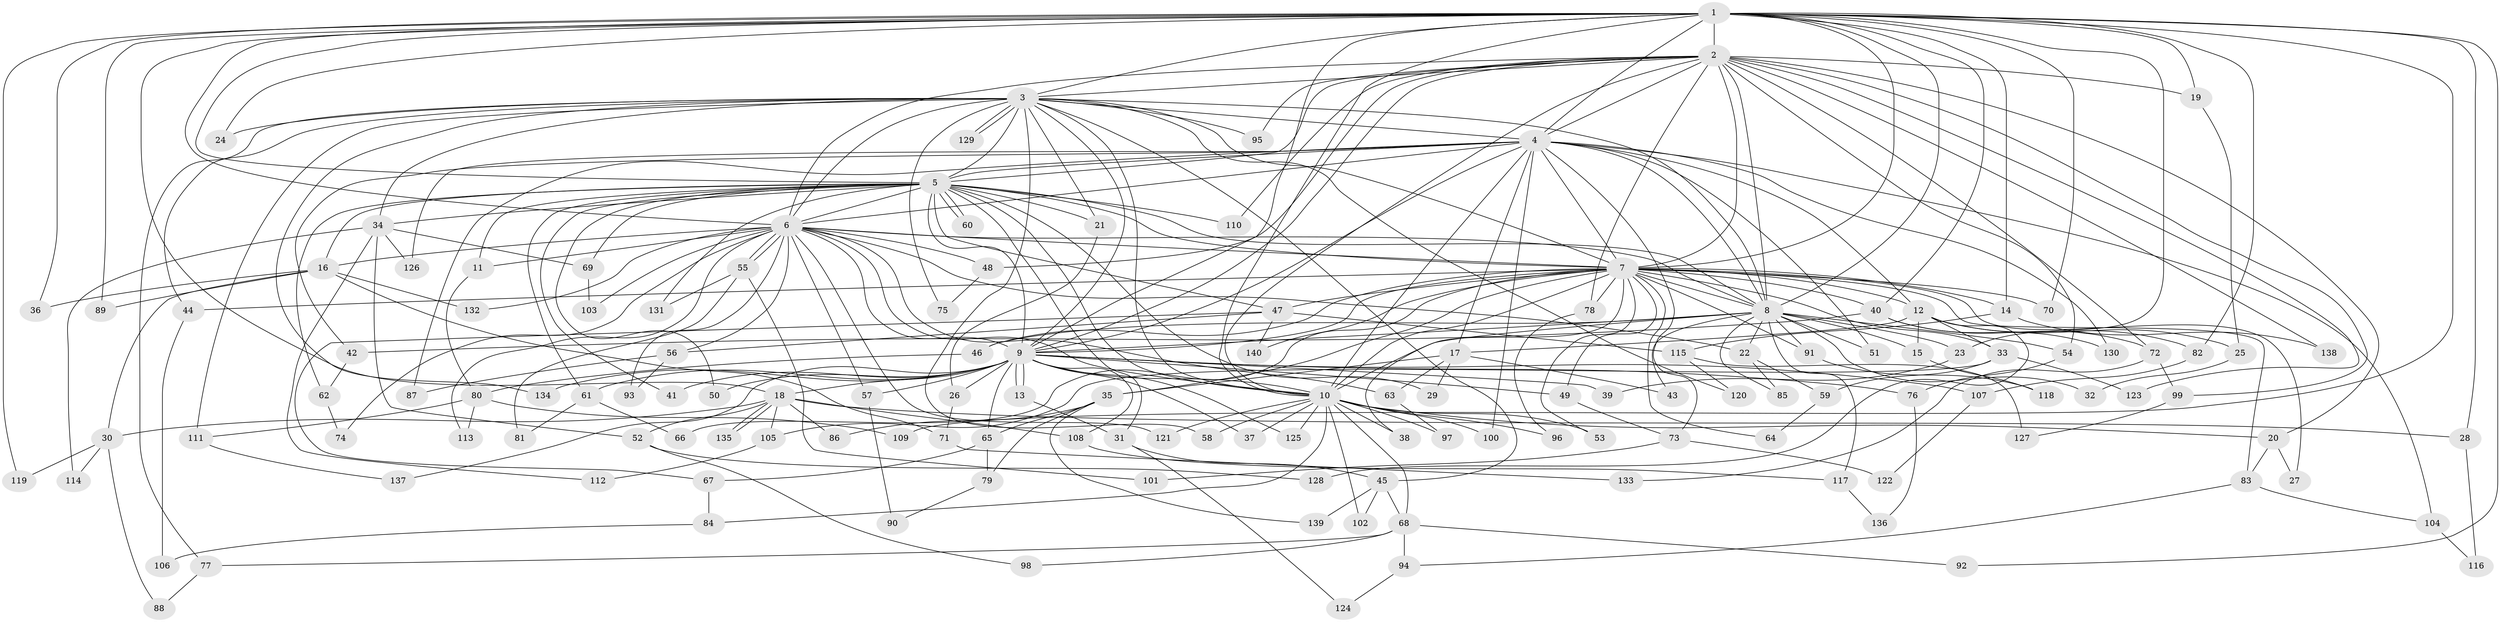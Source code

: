// coarse degree distribution, {32: 0.018867924528301886, 16: 0.018867924528301886, 28: 0.009433962264150943, 24: 0.009433962264150943, 25: 0.009433962264150943, 3: 0.29245283018867924, 11: 0.009433962264150943, 4: 0.09433962264150944, 7: 0.009433962264150943, 8: 0.009433962264150943, 1: 0.03773584905660377, 2: 0.3867924528301887, 5: 0.0660377358490566, 6: 0.018867924528301886, 9: 0.009433962264150943}
// Generated by graph-tools (version 1.1) at 2025/41/03/06/25 10:41:35]
// undirected, 140 vertices, 305 edges
graph export_dot {
graph [start="1"]
  node [color=gray90,style=filled];
  1;
  2;
  3;
  4;
  5;
  6;
  7;
  8;
  9;
  10;
  11;
  12;
  13;
  14;
  15;
  16;
  17;
  18;
  19;
  20;
  21;
  22;
  23;
  24;
  25;
  26;
  27;
  28;
  29;
  30;
  31;
  32;
  33;
  34;
  35;
  36;
  37;
  38;
  39;
  40;
  41;
  42;
  43;
  44;
  45;
  46;
  47;
  48;
  49;
  50;
  51;
  52;
  53;
  54;
  55;
  56;
  57;
  58;
  59;
  60;
  61;
  62;
  63;
  64;
  65;
  66;
  67;
  68;
  69;
  70;
  71;
  72;
  73;
  74;
  75;
  76;
  77;
  78;
  79;
  80;
  81;
  82;
  83;
  84;
  85;
  86;
  87;
  88;
  89;
  90;
  91;
  92;
  93;
  94;
  95;
  96;
  97;
  98;
  99;
  100;
  101;
  102;
  103;
  104;
  105;
  106;
  107;
  108;
  109;
  110;
  111;
  112;
  113;
  114;
  115;
  116;
  117;
  118;
  119;
  120;
  121;
  122;
  123;
  124;
  125;
  126;
  127;
  128;
  129;
  130;
  131;
  132;
  133;
  134;
  135;
  136;
  137;
  138;
  139;
  140;
  1 -- 2;
  1 -- 3;
  1 -- 4;
  1 -- 5;
  1 -- 6;
  1 -- 7;
  1 -- 8;
  1 -- 9;
  1 -- 10;
  1 -- 14;
  1 -- 18;
  1 -- 19;
  1 -- 23;
  1 -- 24;
  1 -- 28;
  1 -- 36;
  1 -- 40;
  1 -- 70;
  1 -- 82;
  1 -- 89;
  1 -- 92;
  1 -- 109;
  1 -- 119;
  2 -- 3;
  2 -- 4;
  2 -- 5;
  2 -- 6;
  2 -- 7;
  2 -- 8;
  2 -- 9;
  2 -- 10;
  2 -- 19;
  2 -- 20;
  2 -- 48;
  2 -- 54;
  2 -- 72;
  2 -- 78;
  2 -- 95;
  2 -- 99;
  2 -- 110;
  2 -- 123;
  2 -- 138;
  3 -- 4;
  3 -- 5;
  3 -- 6;
  3 -- 7;
  3 -- 8;
  3 -- 9;
  3 -- 10;
  3 -- 21;
  3 -- 24;
  3 -- 34;
  3 -- 44;
  3 -- 45;
  3 -- 58;
  3 -- 75;
  3 -- 77;
  3 -- 95;
  3 -- 111;
  3 -- 120;
  3 -- 129;
  3 -- 129;
  3 -- 134;
  4 -- 5;
  4 -- 6;
  4 -- 7;
  4 -- 8;
  4 -- 9;
  4 -- 10;
  4 -- 12;
  4 -- 17;
  4 -- 42;
  4 -- 51;
  4 -- 73;
  4 -- 87;
  4 -- 100;
  4 -- 104;
  4 -- 126;
  4 -- 130;
  5 -- 6;
  5 -- 7;
  5 -- 8;
  5 -- 9;
  5 -- 10;
  5 -- 11;
  5 -- 16;
  5 -- 21;
  5 -- 29;
  5 -- 31;
  5 -- 34;
  5 -- 41;
  5 -- 47;
  5 -- 50;
  5 -- 60;
  5 -- 60;
  5 -- 61;
  5 -- 62;
  5 -- 69;
  5 -- 110;
  5 -- 131;
  6 -- 7;
  6 -- 8;
  6 -- 9;
  6 -- 10;
  6 -- 11;
  6 -- 16;
  6 -- 22;
  6 -- 48;
  6 -- 55;
  6 -- 55;
  6 -- 56;
  6 -- 57;
  6 -- 63;
  6 -- 74;
  6 -- 93;
  6 -- 103;
  6 -- 113;
  6 -- 121;
  6 -- 132;
  7 -- 8;
  7 -- 9;
  7 -- 10;
  7 -- 12;
  7 -- 14;
  7 -- 27;
  7 -- 33;
  7 -- 35;
  7 -- 38;
  7 -- 40;
  7 -- 44;
  7 -- 46;
  7 -- 47;
  7 -- 49;
  7 -- 53;
  7 -- 64;
  7 -- 66;
  7 -- 70;
  7 -- 78;
  7 -- 83;
  7 -- 91;
  7 -- 140;
  8 -- 9;
  8 -- 10;
  8 -- 15;
  8 -- 22;
  8 -- 23;
  8 -- 32;
  8 -- 43;
  8 -- 46;
  8 -- 51;
  8 -- 54;
  8 -- 85;
  8 -- 91;
  8 -- 117;
  9 -- 10;
  9 -- 13;
  9 -- 13;
  9 -- 18;
  9 -- 26;
  9 -- 37;
  9 -- 39;
  9 -- 41;
  9 -- 49;
  9 -- 50;
  9 -- 57;
  9 -- 61;
  9 -- 65;
  9 -- 76;
  9 -- 107;
  9 -- 108;
  9 -- 125;
  9 -- 134;
  9 -- 137;
  10 -- 20;
  10 -- 37;
  10 -- 38;
  10 -- 53;
  10 -- 58;
  10 -- 68;
  10 -- 84;
  10 -- 96;
  10 -- 97;
  10 -- 100;
  10 -- 102;
  10 -- 121;
  10 -- 125;
  11 -- 80;
  12 -- 15;
  12 -- 17;
  12 -- 25;
  12 -- 33;
  12 -- 82;
  12 -- 128;
  13 -- 31;
  14 -- 115;
  14 -- 138;
  15 -- 118;
  16 -- 30;
  16 -- 36;
  16 -- 71;
  16 -- 89;
  16 -- 132;
  17 -- 29;
  17 -- 35;
  17 -- 43;
  17 -- 63;
  18 -- 28;
  18 -- 30;
  18 -- 52;
  18 -- 86;
  18 -- 105;
  18 -- 108;
  18 -- 135;
  18 -- 135;
  19 -- 25;
  20 -- 27;
  20 -- 83;
  21 -- 26;
  22 -- 59;
  22 -- 85;
  23 -- 39;
  25 -- 32;
  26 -- 71;
  28 -- 116;
  30 -- 88;
  30 -- 114;
  30 -- 119;
  31 -- 45;
  31 -- 124;
  33 -- 59;
  33 -- 105;
  33 -- 123;
  34 -- 52;
  34 -- 69;
  34 -- 112;
  34 -- 114;
  34 -- 126;
  35 -- 65;
  35 -- 79;
  35 -- 86;
  35 -- 139;
  40 -- 42;
  40 -- 72;
  40 -- 130;
  42 -- 62;
  44 -- 106;
  45 -- 68;
  45 -- 102;
  45 -- 139;
  46 -- 80;
  47 -- 56;
  47 -- 67;
  47 -- 115;
  47 -- 140;
  48 -- 75;
  49 -- 73;
  52 -- 98;
  52 -- 128;
  54 -- 76;
  55 -- 81;
  55 -- 101;
  55 -- 131;
  56 -- 87;
  56 -- 93;
  57 -- 90;
  59 -- 64;
  61 -- 66;
  61 -- 81;
  62 -- 74;
  63 -- 97;
  65 -- 67;
  65 -- 79;
  67 -- 84;
  68 -- 77;
  68 -- 92;
  68 -- 94;
  68 -- 98;
  69 -- 103;
  71 -- 133;
  72 -- 99;
  72 -- 133;
  73 -- 101;
  73 -- 122;
  76 -- 136;
  77 -- 88;
  78 -- 96;
  79 -- 90;
  80 -- 109;
  80 -- 111;
  80 -- 113;
  82 -- 107;
  83 -- 94;
  83 -- 104;
  84 -- 106;
  91 -- 118;
  94 -- 124;
  99 -- 127;
  104 -- 116;
  105 -- 112;
  107 -- 122;
  108 -- 117;
  111 -- 137;
  115 -- 120;
  115 -- 127;
  117 -- 136;
}

